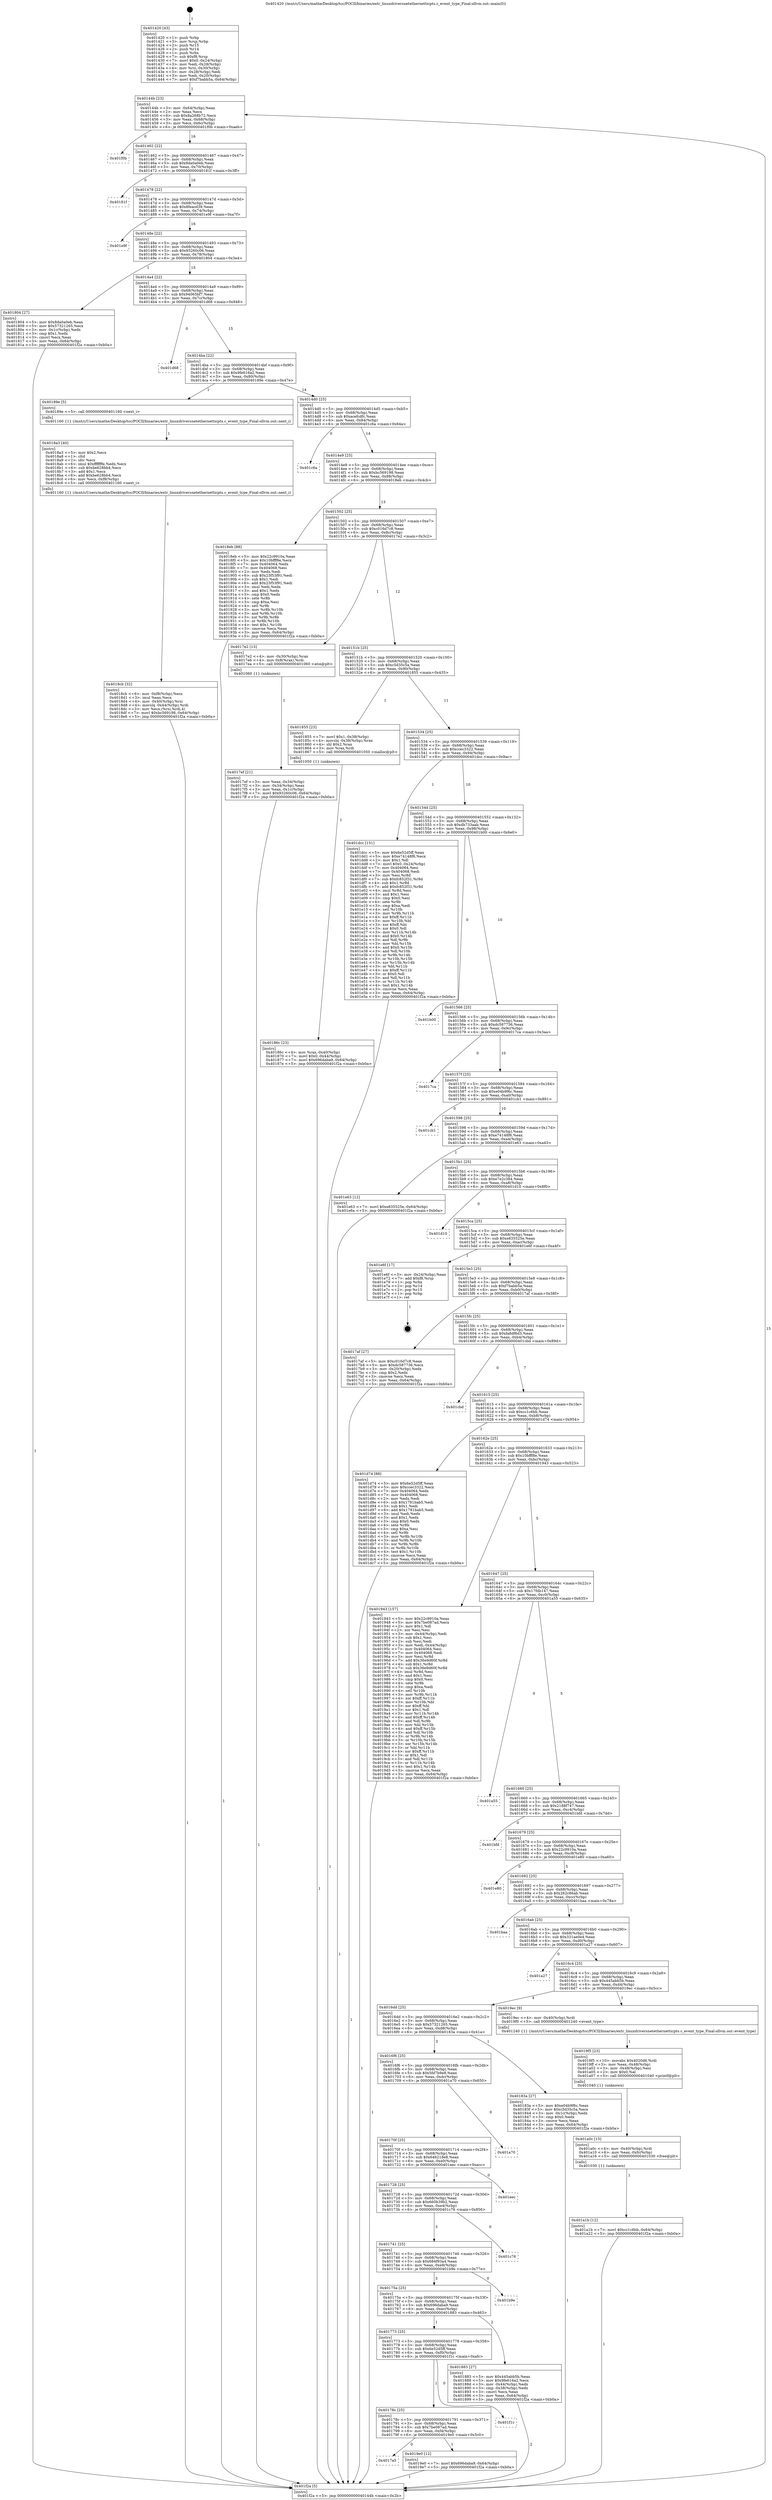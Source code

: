 digraph "0x401420" {
  label = "0x401420 (/mnt/c/Users/mathe/Desktop/tcc/POCII/binaries/extr_linuxdriversnetethernetticpts.c_event_type_Final-ollvm.out::main(0))"
  labelloc = "t"
  node[shape=record]

  Entry [label="",width=0.3,height=0.3,shape=circle,fillcolor=black,style=filled]
  "0x40144b" [label="{
     0x40144b [23]\l
     | [instrs]\l
     &nbsp;&nbsp;0x40144b \<+3\>: mov -0x64(%rbp),%eax\l
     &nbsp;&nbsp;0x40144e \<+2\>: mov %eax,%ecx\l
     &nbsp;&nbsp;0x401450 \<+6\>: sub $0x8a268b72,%ecx\l
     &nbsp;&nbsp;0x401456 \<+3\>: mov %eax,-0x68(%rbp)\l
     &nbsp;&nbsp;0x401459 \<+3\>: mov %ecx,-0x6c(%rbp)\l
     &nbsp;&nbsp;0x40145c \<+6\>: je 0000000000401f0b \<main+0xaeb\>\l
  }"]
  "0x401f0b" [label="{
     0x401f0b\l
  }", style=dashed]
  "0x401462" [label="{
     0x401462 [22]\l
     | [instrs]\l
     &nbsp;&nbsp;0x401462 \<+5\>: jmp 0000000000401467 \<main+0x47\>\l
     &nbsp;&nbsp;0x401467 \<+3\>: mov -0x68(%rbp),%eax\l
     &nbsp;&nbsp;0x40146a \<+5\>: sub $0x8da0a0eb,%eax\l
     &nbsp;&nbsp;0x40146f \<+3\>: mov %eax,-0x70(%rbp)\l
     &nbsp;&nbsp;0x401472 \<+6\>: je 000000000040181f \<main+0x3ff\>\l
  }"]
  Exit [label="",width=0.3,height=0.3,shape=circle,fillcolor=black,style=filled,peripheries=2]
  "0x40181f" [label="{
     0x40181f\l
  }", style=dashed]
  "0x401478" [label="{
     0x401478 [22]\l
     | [instrs]\l
     &nbsp;&nbsp;0x401478 \<+5\>: jmp 000000000040147d \<main+0x5d\>\l
     &nbsp;&nbsp;0x40147d \<+3\>: mov -0x68(%rbp),%eax\l
     &nbsp;&nbsp;0x401480 \<+5\>: sub $0x8feacd39,%eax\l
     &nbsp;&nbsp;0x401485 \<+3\>: mov %eax,-0x74(%rbp)\l
     &nbsp;&nbsp;0x401488 \<+6\>: je 0000000000401e9f \<main+0xa7f\>\l
  }"]
  "0x401a1b" [label="{
     0x401a1b [12]\l
     | [instrs]\l
     &nbsp;&nbsp;0x401a1b \<+7\>: movl $0xcc1c6bb,-0x64(%rbp)\l
     &nbsp;&nbsp;0x401a22 \<+5\>: jmp 0000000000401f2a \<main+0xb0a\>\l
  }"]
  "0x401e9f" [label="{
     0x401e9f\l
  }", style=dashed]
  "0x40148e" [label="{
     0x40148e [22]\l
     | [instrs]\l
     &nbsp;&nbsp;0x40148e \<+5\>: jmp 0000000000401493 \<main+0x73\>\l
     &nbsp;&nbsp;0x401493 \<+3\>: mov -0x68(%rbp),%eax\l
     &nbsp;&nbsp;0x401496 \<+5\>: sub $0x93260c06,%eax\l
     &nbsp;&nbsp;0x40149b \<+3\>: mov %eax,-0x78(%rbp)\l
     &nbsp;&nbsp;0x40149e \<+6\>: je 0000000000401804 \<main+0x3e4\>\l
  }"]
  "0x401a0c" [label="{
     0x401a0c [15]\l
     | [instrs]\l
     &nbsp;&nbsp;0x401a0c \<+4\>: mov -0x40(%rbp),%rdi\l
     &nbsp;&nbsp;0x401a10 \<+6\>: mov %eax,-0xfc(%rbp)\l
     &nbsp;&nbsp;0x401a16 \<+5\>: call 0000000000401030 \<free@plt\>\l
     | [calls]\l
     &nbsp;&nbsp;0x401030 \{1\} (unknown)\l
  }"]
  "0x401804" [label="{
     0x401804 [27]\l
     | [instrs]\l
     &nbsp;&nbsp;0x401804 \<+5\>: mov $0x8da0a0eb,%eax\l
     &nbsp;&nbsp;0x401809 \<+5\>: mov $0x57321265,%ecx\l
     &nbsp;&nbsp;0x40180e \<+3\>: mov -0x1c(%rbp),%edx\l
     &nbsp;&nbsp;0x401811 \<+3\>: cmp $0x1,%edx\l
     &nbsp;&nbsp;0x401814 \<+3\>: cmovl %ecx,%eax\l
     &nbsp;&nbsp;0x401817 \<+3\>: mov %eax,-0x64(%rbp)\l
     &nbsp;&nbsp;0x40181a \<+5\>: jmp 0000000000401f2a \<main+0xb0a\>\l
  }"]
  "0x4014a4" [label="{
     0x4014a4 [22]\l
     | [instrs]\l
     &nbsp;&nbsp;0x4014a4 \<+5\>: jmp 00000000004014a9 \<main+0x89\>\l
     &nbsp;&nbsp;0x4014a9 \<+3\>: mov -0x68(%rbp),%eax\l
     &nbsp;&nbsp;0x4014ac \<+5\>: sub $0x94065bf7,%eax\l
     &nbsp;&nbsp;0x4014b1 \<+3\>: mov %eax,-0x7c(%rbp)\l
     &nbsp;&nbsp;0x4014b4 \<+6\>: je 0000000000401d68 \<main+0x948\>\l
  }"]
  "0x4019f5" [label="{
     0x4019f5 [23]\l
     | [instrs]\l
     &nbsp;&nbsp;0x4019f5 \<+10\>: movabs $0x4020d6,%rdi\l
     &nbsp;&nbsp;0x4019ff \<+3\>: mov %eax,-0x48(%rbp)\l
     &nbsp;&nbsp;0x401a02 \<+3\>: mov -0x48(%rbp),%esi\l
     &nbsp;&nbsp;0x401a05 \<+2\>: mov $0x0,%al\l
     &nbsp;&nbsp;0x401a07 \<+5\>: call 0000000000401040 \<printf@plt\>\l
     | [calls]\l
     &nbsp;&nbsp;0x401040 \{1\} (unknown)\l
  }"]
  "0x401d68" [label="{
     0x401d68\l
  }", style=dashed]
  "0x4014ba" [label="{
     0x4014ba [22]\l
     | [instrs]\l
     &nbsp;&nbsp;0x4014ba \<+5\>: jmp 00000000004014bf \<main+0x9f\>\l
     &nbsp;&nbsp;0x4014bf \<+3\>: mov -0x68(%rbp),%eax\l
     &nbsp;&nbsp;0x4014c2 \<+5\>: sub $0x9fe616a2,%eax\l
     &nbsp;&nbsp;0x4014c7 \<+3\>: mov %eax,-0x80(%rbp)\l
     &nbsp;&nbsp;0x4014ca \<+6\>: je 000000000040189e \<main+0x47e\>\l
  }"]
  "0x4017a5" [label="{
     0x4017a5\l
  }", style=dashed]
  "0x40189e" [label="{
     0x40189e [5]\l
     | [instrs]\l
     &nbsp;&nbsp;0x40189e \<+5\>: call 0000000000401160 \<next_i\>\l
     | [calls]\l
     &nbsp;&nbsp;0x401160 \{1\} (/mnt/c/Users/mathe/Desktop/tcc/POCII/binaries/extr_linuxdriversnetethernetticpts.c_event_type_Final-ollvm.out::next_i)\l
  }"]
  "0x4014d0" [label="{
     0x4014d0 [25]\l
     | [instrs]\l
     &nbsp;&nbsp;0x4014d0 \<+5\>: jmp 00000000004014d5 \<main+0xb5\>\l
     &nbsp;&nbsp;0x4014d5 \<+3\>: mov -0x68(%rbp),%eax\l
     &nbsp;&nbsp;0x4014d8 \<+5\>: sub $0xacefcdfc,%eax\l
     &nbsp;&nbsp;0x4014dd \<+6\>: mov %eax,-0x84(%rbp)\l
     &nbsp;&nbsp;0x4014e3 \<+6\>: je 0000000000401c6a \<main+0x84a\>\l
  }"]
  "0x4019e0" [label="{
     0x4019e0 [12]\l
     | [instrs]\l
     &nbsp;&nbsp;0x4019e0 \<+7\>: movl $0x696daba9,-0x64(%rbp)\l
     &nbsp;&nbsp;0x4019e7 \<+5\>: jmp 0000000000401f2a \<main+0xb0a\>\l
  }"]
  "0x401c6a" [label="{
     0x401c6a\l
  }", style=dashed]
  "0x4014e9" [label="{
     0x4014e9 [25]\l
     | [instrs]\l
     &nbsp;&nbsp;0x4014e9 \<+5\>: jmp 00000000004014ee \<main+0xce\>\l
     &nbsp;&nbsp;0x4014ee \<+3\>: mov -0x68(%rbp),%eax\l
     &nbsp;&nbsp;0x4014f1 \<+5\>: sub $0xbc569198,%eax\l
     &nbsp;&nbsp;0x4014f6 \<+6\>: mov %eax,-0x88(%rbp)\l
     &nbsp;&nbsp;0x4014fc \<+6\>: je 00000000004018eb \<main+0x4cb\>\l
  }"]
  "0x40178c" [label="{
     0x40178c [25]\l
     | [instrs]\l
     &nbsp;&nbsp;0x40178c \<+5\>: jmp 0000000000401791 \<main+0x371\>\l
     &nbsp;&nbsp;0x401791 \<+3\>: mov -0x68(%rbp),%eax\l
     &nbsp;&nbsp;0x401794 \<+5\>: sub $0x7be087ad,%eax\l
     &nbsp;&nbsp;0x401799 \<+6\>: mov %eax,-0xf4(%rbp)\l
     &nbsp;&nbsp;0x40179f \<+6\>: je 00000000004019e0 \<main+0x5c0\>\l
  }"]
  "0x4018eb" [label="{
     0x4018eb [88]\l
     | [instrs]\l
     &nbsp;&nbsp;0x4018eb \<+5\>: mov $0x22c9910a,%eax\l
     &nbsp;&nbsp;0x4018f0 \<+5\>: mov $0x10bfff8e,%ecx\l
     &nbsp;&nbsp;0x4018f5 \<+7\>: mov 0x404064,%edx\l
     &nbsp;&nbsp;0x4018fc \<+7\>: mov 0x404068,%esi\l
     &nbsp;&nbsp;0x401903 \<+2\>: mov %edx,%edi\l
     &nbsp;&nbsp;0x401905 \<+6\>: sub $0x23f53f91,%edi\l
     &nbsp;&nbsp;0x40190b \<+3\>: sub $0x1,%edi\l
     &nbsp;&nbsp;0x40190e \<+6\>: add $0x23f53f91,%edi\l
     &nbsp;&nbsp;0x401914 \<+3\>: imul %edi,%edx\l
     &nbsp;&nbsp;0x401917 \<+3\>: and $0x1,%edx\l
     &nbsp;&nbsp;0x40191a \<+3\>: cmp $0x0,%edx\l
     &nbsp;&nbsp;0x40191d \<+4\>: sete %r8b\l
     &nbsp;&nbsp;0x401921 \<+3\>: cmp $0xa,%esi\l
     &nbsp;&nbsp;0x401924 \<+4\>: setl %r9b\l
     &nbsp;&nbsp;0x401928 \<+3\>: mov %r8b,%r10b\l
     &nbsp;&nbsp;0x40192b \<+3\>: and %r9b,%r10b\l
     &nbsp;&nbsp;0x40192e \<+3\>: xor %r9b,%r8b\l
     &nbsp;&nbsp;0x401931 \<+3\>: or %r8b,%r10b\l
     &nbsp;&nbsp;0x401934 \<+4\>: test $0x1,%r10b\l
     &nbsp;&nbsp;0x401938 \<+3\>: cmovne %ecx,%eax\l
     &nbsp;&nbsp;0x40193b \<+3\>: mov %eax,-0x64(%rbp)\l
     &nbsp;&nbsp;0x40193e \<+5\>: jmp 0000000000401f2a \<main+0xb0a\>\l
  }"]
  "0x401502" [label="{
     0x401502 [25]\l
     | [instrs]\l
     &nbsp;&nbsp;0x401502 \<+5\>: jmp 0000000000401507 \<main+0xe7\>\l
     &nbsp;&nbsp;0x401507 \<+3\>: mov -0x68(%rbp),%eax\l
     &nbsp;&nbsp;0x40150a \<+5\>: sub $0xc016d7c8,%eax\l
     &nbsp;&nbsp;0x40150f \<+6\>: mov %eax,-0x8c(%rbp)\l
     &nbsp;&nbsp;0x401515 \<+6\>: je 00000000004017e2 \<main+0x3c2\>\l
  }"]
  "0x401f1c" [label="{
     0x401f1c\l
  }", style=dashed]
  "0x4017e2" [label="{
     0x4017e2 [13]\l
     | [instrs]\l
     &nbsp;&nbsp;0x4017e2 \<+4\>: mov -0x30(%rbp),%rax\l
     &nbsp;&nbsp;0x4017e6 \<+4\>: mov 0x8(%rax),%rdi\l
     &nbsp;&nbsp;0x4017ea \<+5\>: call 0000000000401060 \<atoi@plt\>\l
     | [calls]\l
     &nbsp;&nbsp;0x401060 \{1\} (unknown)\l
  }"]
  "0x40151b" [label="{
     0x40151b [25]\l
     | [instrs]\l
     &nbsp;&nbsp;0x40151b \<+5\>: jmp 0000000000401520 \<main+0x100\>\l
     &nbsp;&nbsp;0x401520 \<+3\>: mov -0x68(%rbp),%eax\l
     &nbsp;&nbsp;0x401523 \<+5\>: sub $0xc5d35c5a,%eax\l
     &nbsp;&nbsp;0x401528 \<+6\>: mov %eax,-0x90(%rbp)\l
     &nbsp;&nbsp;0x40152e \<+6\>: je 0000000000401855 \<main+0x435\>\l
  }"]
  "0x4018cb" [label="{
     0x4018cb [32]\l
     | [instrs]\l
     &nbsp;&nbsp;0x4018cb \<+6\>: mov -0xf8(%rbp),%ecx\l
     &nbsp;&nbsp;0x4018d1 \<+3\>: imul %eax,%ecx\l
     &nbsp;&nbsp;0x4018d4 \<+4\>: mov -0x40(%rbp),%rsi\l
     &nbsp;&nbsp;0x4018d8 \<+4\>: movslq -0x44(%rbp),%rdi\l
     &nbsp;&nbsp;0x4018dc \<+3\>: mov %ecx,(%rsi,%rdi,4)\l
     &nbsp;&nbsp;0x4018df \<+7\>: movl $0xbc569198,-0x64(%rbp)\l
     &nbsp;&nbsp;0x4018e6 \<+5\>: jmp 0000000000401f2a \<main+0xb0a\>\l
  }"]
  "0x401855" [label="{
     0x401855 [23]\l
     | [instrs]\l
     &nbsp;&nbsp;0x401855 \<+7\>: movl $0x1,-0x38(%rbp)\l
     &nbsp;&nbsp;0x40185c \<+4\>: movslq -0x38(%rbp),%rax\l
     &nbsp;&nbsp;0x401860 \<+4\>: shl $0x2,%rax\l
     &nbsp;&nbsp;0x401864 \<+3\>: mov %rax,%rdi\l
     &nbsp;&nbsp;0x401867 \<+5\>: call 0000000000401050 \<malloc@plt\>\l
     | [calls]\l
     &nbsp;&nbsp;0x401050 \{1\} (unknown)\l
  }"]
  "0x401534" [label="{
     0x401534 [25]\l
     | [instrs]\l
     &nbsp;&nbsp;0x401534 \<+5\>: jmp 0000000000401539 \<main+0x119\>\l
     &nbsp;&nbsp;0x401539 \<+3\>: mov -0x68(%rbp),%eax\l
     &nbsp;&nbsp;0x40153c \<+5\>: sub $0xccec3322,%eax\l
     &nbsp;&nbsp;0x401541 \<+6\>: mov %eax,-0x94(%rbp)\l
     &nbsp;&nbsp;0x401547 \<+6\>: je 0000000000401dcc \<main+0x9ac\>\l
  }"]
  "0x4018a3" [label="{
     0x4018a3 [40]\l
     | [instrs]\l
     &nbsp;&nbsp;0x4018a3 \<+5\>: mov $0x2,%ecx\l
     &nbsp;&nbsp;0x4018a8 \<+1\>: cltd\l
     &nbsp;&nbsp;0x4018a9 \<+2\>: idiv %ecx\l
     &nbsp;&nbsp;0x4018ab \<+6\>: imul $0xfffffffe,%edx,%ecx\l
     &nbsp;&nbsp;0x4018b1 \<+6\>: sub $0xbe628bb4,%ecx\l
     &nbsp;&nbsp;0x4018b7 \<+3\>: add $0x1,%ecx\l
     &nbsp;&nbsp;0x4018ba \<+6\>: add $0xbe628bb4,%ecx\l
     &nbsp;&nbsp;0x4018c0 \<+6\>: mov %ecx,-0xf8(%rbp)\l
     &nbsp;&nbsp;0x4018c6 \<+5\>: call 0000000000401160 \<next_i\>\l
     | [calls]\l
     &nbsp;&nbsp;0x401160 \{1\} (/mnt/c/Users/mathe/Desktop/tcc/POCII/binaries/extr_linuxdriversnetethernetticpts.c_event_type_Final-ollvm.out::next_i)\l
  }"]
  "0x401dcc" [label="{
     0x401dcc [151]\l
     | [instrs]\l
     &nbsp;&nbsp;0x401dcc \<+5\>: mov $0x6e52d5ff,%eax\l
     &nbsp;&nbsp;0x401dd1 \<+5\>: mov $0xe74148f6,%ecx\l
     &nbsp;&nbsp;0x401dd6 \<+2\>: mov $0x1,%dl\l
     &nbsp;&nbsp;0x401dd8 \<+7\>: movl $0x0,-0x24(%rbp)\l
     &nbsp;&nbsp;0x401ddf \<+7\>: mov 0x404064,%esi\l
     &nbsp;&nbsp;0x401de6 \<+7\>: mov 0x404068,%edi\l
     &nbsp;&nbsp;0x401ded \<+3\>: mov %esi,%r8d\l
     &nbsp;&nbsp;0x401df0 \<+7\>: sub $0xfc852f31,%r8d\l
     &nbsp;&nbsp;0x401df7 \<+4\>: sub $0x1,%r8d\l
     &nbsp;&nbsp;0x401dfb \<+7\>: add $0xfc852f31,%r8d\l
     &nbsp;&nbsp;0x401e02 \<+4\>: imul %r8d,%esi\l
     &nbsp;&nbsp;0x401e06 \<+3\>: and $0x1,%esi\l
     &nbsp;&nbsp;0x401e09 \<+3\>: cmp $0x0,%esi\l
     &nbsp;&nbsp;0x401e0c \<+4\>: sete %r9b\l
     &nbsp;&nbsp;0x401e10 \<+3\>: cmp $0xa,%edi\l
     &nbsp;&nbsp;0x401e13 \<+4\>: setl %r10b\l
     &nbsp;&nbsp;0x401e17 \<+3\>: mov %r9b,%r11b\l
     &nbsp;&nbsp;0x401e1a \<+4\>: xor $0xff,%r11b\l
     &nbsp;&nbsp;0x401e1e \<+3\>: mov %r10b,%bl\l
     &nbsp;&nbsp;0x401e21 \<+3\>: xor $0xff,%bl\l
     &nbsp;&nbsp;0x401e24 \<+3\>: xor $0x0,%dl\l
     &nbsp;&nbsp;0x401e27 \<+3\>: mov %r11b,%r14b\l
     &nbsp;&nbsp;0x401e2a \<+4\>: and $0x0,%r14b\l
     &nbsp;&nbsp;0x401e2e \<+3\>: and %dl,%r9b\l
     &nbsp;&nbsp;0x401e31 \<+3\>: mov %bl,%r15b\l
     &nbsp;&nbsp;0x401e34 \<+4\>: and $0x0,%r15b\l
     &nbsp;&nbsp;0x401e38 \<+3\>: and %dl,%r10b\l
     &nbsp;&nbsp;0x401e3b \<+3\>: or %r9b,%r14b\l
     &nbsp;&nbsp;0x401e3e \<+3\>: or %r10b,%r15b\l
     &nbsp;&nbsp;0x401e41 \<+3\>: xor %r15b,%r14b\l
     &nbsp;&nbsp;0x401e44 \<+3\>: or %bl,%r11b\l
     &nbsp;&nbsp;0x401e47 \<+4\>: xor $0xff,%r11b\l
     &nbsp;&nbsp;0x401e4b \<+3\>: or $0x0,%dl\l
     &nbsp;&nbsp;0x401e4e \<+3\>: and %dl,%r11b\l
     &nbsp;&nbsp;0x401e51 \<+3\>: or %r11b,%r14b\l
     &nbsp;&nbsp;0x401e54 \<+4\>: test $0x1,%r14b\l
     &nbsp;&nbsp;0x401e58 \<+3\>: cmovne %ecx,%eax\l
     &nbsp;&nbsp;0x401e5b \<+3\>: mov %eax,-0x64(%rbp)\l
     &nbsp;&nbsp;0x401e5e \<+5\>: jmp 0000000000401f2a \<main+0xb0a\>\l
  }"]
  "0x40154d" [label="{
     0x40154d [25]\l
     | [instrs]\l
     &nbsp;&nbsp;0x40154d \<+5\>: jmp 0000000000401552 \<main+0x132\>\l
     &nbsp;&nbsp;0x401552 \<+3\>: mov -0x68(%rbp),%eax\l
     &nbsp;&nbsp;0x401555 \<+5\>: sub $0xdb733aab,%eax\l
     &nbsp;&nbsp;0x40155a \<+6\>: mov %eax,-0x98(%rbp)\l
     &nbsp;&nbsp;0x401560 \<+6\>: je 0000000000401b00 \<main+0x6e0\>\l
  }"]
  "0x401773" [label="{
     0x401773 [25]\l
     | [instrs]\l
     &nbsp;&nbsp;0x401773 \<+5\>: jmp 0000000000401778 \<main+0x358\>\l
     &nbsp;&nbsp;0x401778 \<+3\>: mov -0x68(%rbp),%eax\l
     &nbsp;&nbsp;0x40177b \<+5\>: sub $0x6e52d5ff,%eax\l
     &nbsp;&nbsp;0x401780 \<+6\>: mov %eax,-0xf0(%rbp)\l
     &nbsp;&nbsp;0x401786 \<+6\>: je 0000000000401f1c \<main+0xafc\>\l
  }"]
  "0x401b00" [label="{
     0x401b00\l
  }", style=dashed]
  "0x401566" [label="{
     0x401566 [25]\l
     | [instrs]\l
     &nbsp;&nbsp;0x401566 \<+5\>: jmp 000000000040156b \<main+0x14b\>\l
     &nbsp;&nbsp;0x40156b \<+3\>: mov -0x68(%rbp),%eax\l
     &nbsp;&nbsp;0x40156e \<+5\>: sub $0xdc587736,%eax\l
     &nbsp;&nbsp;0x401573 \<+6\>: mov %eax,-0x9c(%rbp)\l
     &nbsp;&nbsp;0x401579 \<+6\>: je 00000000004017ca \<main+0x3aa\>\l
  }"]
  "0x401883" [label="{
     0x401883 [27]\l
     | [instrs]\l
     &nbsp;&nbsp;0x401883 \<+5\>: mov $0x445abb5b,%eax\l
     &nbsp;&nbsp;0x401888 \<+5\>: mov $0x9fe616a2,%ecx\l
     &nbsp;&nbsp;0x40188d \<+3\>: mov -0x44(%rbp),%edx\l
     &nbsp;&nbsp;0x401890 \<+3\>: cmp -0x38(%rbp),%edx\l
     &nbsp;&nbsp;0x401893 \<+3\>: cmovl %ecx,%eax\l
     &nbsp;&nbsp;0x401896 \<+3\>: mov %eax,-0x64(%rbp)\l
     &nbsp;&nbsp;0x401899 \<+5\>: jmp 0000000000401f2a \<main+0xb0a\>\l
  }"]
  "0x4017ca" [label="{
     0x4017ca\l
  }", style=dashed]
  "0x40157f" [label="{
     0x40157f [25]\l
     | [instrs]\l
     &nbsp;&nbsp;0x40157f \<+5\>: jmp 0000000000401584 \<main+0x164\>\l
     &nbsp;&nbsp;0x401584 \<+3\>: mov -0x68(%rbp),%eax\l
     &nbsp;&nbsp;0x401587 \<+5\>: sub $0xe04b9f6c,%eax\l
     &nbsp;&nbsp;0x40158c \<+6\>: mov %eax,-0xa0(%rbp)\l
     &nbsp;&nbsp;0x401592 \<+6\>: je 0000000000401cb1 \<main+0x891\>\l
  }"]
  "0x40175a" [label="{
     0x40175a [25]\l
     | [instrs]\l
     &nbsp;&nbsp;0x40175a \<+5\>: jmp 000000000040175f \<main+0x33f\>\l
     &nbsp;&nbsp;0x40175f \<+3\>: mov -0x68(%rbp),%eax\l
     &nbsp;&nbsp;0x401762 \<+5\>: sub $0x696daba9,%eax\l
     &nbsp;&nbsp;0x401767 \<+6\>: mov %eax,-0xec(%rbp)\l
     &nbsp;&nbsp;0x40176d \<+6\>: je 0000000000401883 \<main+0x463\>\l
  }"]
  "0x401cb1" [label="{
     0x401cb1\l
  }", style=dashed]
  "0x401598" [label="{
     0x401598 [25]\l
     | [instrs]\l
     &nbsp;&nbsp;0x401598 \<+5\>: jmp 000000000040159d \<main+0x17d\>\l
     &nbsp;&nbsp;0x40159d \<+3\>: mov -0x68(%rbp),%eax\l
     &nbsp;&nbsp;0x4015a0 \<+5\>: sub $0xe74148f6,%eax\l
     &nbsp;&nbsp;0x4015a5 \<+6\>: mov %eax,-0xa4(%rbp)\l
     &nbsp;&nbsp;0x4015ab \<+6\>: je 0000000000401e63 \<main+0xa43\>\l
  }"]
  "0x401b9e" [label="{
     0x401b9e\l
  }", style=dashed]
  "0x401e63" [label="{
     0x401e63 [12]\l
     | [instrs]\l
     &nbsp;&nbsp;0x401e63 \<+7\>: movl $0xe835525e,-0x64(%rbp)\l
     &nbsp;&nbsp;0x401e6a \<+5\>: jmp 0000000000401f2a \<main+0xb0a\>\l
  }"]
  "0x4015b1" [label="{
     0x4015b1 [25]\l
     | [instrs]\l
     &nbsp;&nbsp;0x4015b1 \<+5\>: jmp 00000000004015b6 \<main+0x196\>\l
     &nbsp;&nbsp;0x4015b6 \<+3\>: mov -0x68(%rbp),%eax\l
     &nbsp;&nbsp;0x4015b9 \<+5\>: sub $0xe7e2c384,%eax\l
     &nbsp;&nbsp;0x4015be \<+6\>: mov %eax,-0xa8(%rbp)\l
     &nbsp;&nbsp;0x4015c4 \<+6\>: je 0000000000401d10 \<main+0x8f0\>\l
  }"]
  "0x401741" [label="{
     0x401741 [25]\l
     | [instrs]\l
     &nbsp;&nbsp;0x401741 \<+5\>: jmp 0000000000401746 \<main+0x326\>\l
     &nbsp;&nbsp;0x401746 \<+3\>: mov -0x68(%rbp),%eax\l
     &nbsp;&nbsp;0x401749 \<+5\>: sub $0x684f93a4,%eax\l
     &nbsp;&nbsp;0x40174e \<+6\>: mov %eax,-0xe8(%rbp)\l
     &nbsp;&nbsp;0x401754 \<+6\>: je 0000000000401b9e \<main+0x77e\>\l
  }"]
  "0x401d10" [label="{
     0x401d10\l
  }", style=dashed]
  "0x4015ca" [label="{
     0x4015ca [25]\l
     | [instrs]\l
     &nbsp;&nbsp;0x4015ca \<+5\>: jmp 00000000004015cf \<main+0x1af\>\l
     &nbsp;&nbsp;0x4015cf \<+3\>: mov -0x68(%rbp),%eax\l
     &nbsp;&nbsp;0x4015d2 \<+5\>: sub $0xe835525e,%eax\l
     &nbsp;&nbsp;0x4015d7 \<+6\>: mov %eax,-0xac(%rbp)\l
     &nbsp;&nbsp;0x4015dd \<+6\>: je 0000000000401e6f \<main+0xa4f\>\l
  }"]
  "0x401c76" [label="{
     0x401c76\l
  }", style=dashed]
  "0x401e6f" [label="{
     0x401e6f [17]\l
     | [instrs]\l
     &nbsp;&nbsp;0x401e6f \<+3\>: mov -0x24(%rbp),%eax\l
     &nbsp;&nbsp;0x401e72 \<+7\>: add $0xf8,%rsp\l
     &nbsp;&nbsp;0x401e79 \<+1\>: pop %rbx\l
     &nbsp;&nbsp;0x401e7a \<+2\>: pop %r14\l
     &nbsp;&nbsp;0x401e7c \<+2\>: pop %r15\l
     &nbsp;&nbsp;0x401e7e \<+1\>: pop %rbp\l
     &nbsp;&nbsp;0x401e7f \<+1\>: ret\l
  }"]
  "0x4015e3" [label="{
     0x4015e3 [25]\l
     | [instrs]\l
     &nbsp;&nbsp;0x4015e3 \<+5\>: jmp 00000000004015e8 \<main+0x1c8\>\l
     &nbsp;&nbsp;0x4015e8 \<+3\>: mov -0x68(%rbp),%eax\l
     &nbsp;&nbsp;0x4015eb \<+5\>: sub $0xf7babb5a,%eax\l
     &nbsp;&nbsp;0x4015f0 \<+6\>: mov %eax,-0xb0(%rbp)\l
     &nbsp;&nbsp;0x4015f6 \<+6\>: je 00000000004017af \<main+0x38f\>\l
  }"]
  "0x401728" [label="{
     0x401728 [25]\l
     | [instrs]\l
     &nbsp;&nbsp;0x401728 \<+5\>: jmp 000000000040172d \<main+0x30d\>\l
     &nbsp;&nbsp;0x40172d \<+3\>: mov -0x68(%rbp),%eax\l
     &nbsp;&nbsp;0x401730 \<+5\>: sub $0x660b39b2,%eax\l
     &nbsp;&nbsp;0x401735 \<+6\>: mov %eax,-0xe4(%rbp)\l
     &nbsp;&nbsp;0x40173b \<+6\>: je 0000000000401c76 \<main+0x856\>\l
  }"]
  "0x4017af" [label="{
     0x4017af [27]\l
     | [instrs]\l
     &nbsp;&nbsp;0x4017af \<+5\>: mov $0xc016d7c8,%eax\l
     &nbsp;&nbsp;0x4017b4 \<+5\>: mov $0xdc587736,%ecx\l
     &nbsp;&nbsp;0x4017b9 \<+3\>: mov -0x20(%rbp),%edx\l
     &nbsp;&nbsp;0x4017bc \<+3\>: cmp $0x2,%edx\l
     &nbsp;&nbsp;0x4017bf \<+3\>: cmovne %ecx,%eax\l
     &nbsp;&nbsp;0x4017c2 \<+3\>: mov %eax,-0x64(%rbp)\l
     &nbsp;&nbsp;0x4017c5 \<+5\>: jmp 0000000000401f2a \<main+0xb0a\>\l
  }"]
  "0x4015fc" [label="{
     0x4015fc [25]\l
     | [instrs]\l
     &nbsp;&nbsp;0x4015fc \<+5\>: jmp 0000000000401601 \<main+0x1e1\>\l
     &nbsp;&nbsp;0x401601 \<+3\>: mov -0x68(%rbp),%eax\l
     &nbsp;&nbsp;0x401604 \<+5\>: sub $0xfa8df6d3,%eax\l
     &nbsp;&nbsp;0x401609 \<+6\>: mov %eax,-0xb4(%rbp)\l
     &nbsp;&nbsp;0x40160f \<+6\>: je 0000000000401cbd \<main+0x89d\>\l
  }"]
  "0x401f2a" [label="{
     0x401f2a [5]\l
     | [instrs]\l
     &nbsp;&nbsp;0x401f2a \<+5\>: jmp 000000000040144b \<main+0x2b\>\l
  }"]
  "0x401420" [label="{
     0x401420 [43]\l
     | [instrs]\l
     &nbsp;&nbsp;0x401420 \<+1\>: push %rbp\l
     &nbsp;&nbsp;0x401421 \<+3\>: mov %rsp,%rbp\l
     &nbsp;&nbsp;0x401424 \<+2\>: push %r15\l
     &nbsp;&nbsp;0x401426 \<+2\>: push %r14\l
     &nbsp;&nbsp;0x401428 \<+1\>: push %rbx\l
     &nbsp;&nbsp;0x401429 \<+7\>: sub $0xf8,%rsp\l
     &nbsp;&nbsp;0x401430 \<+7\>: movl $0x0,-0x24(%rbp)\l
     &nbsp;&nbsp;0x401437 \<+3\>: mov %edi,-0x28(%rbp)\l
     &nbsp;&nbsp;0x40143a \<+4\>: mov %rsi,-0x30(%rbp)\l
     &nbsp;&nbsp;0x40143e \<+3\>: mov -0x28(%rbp),%edi\l
     &nbsp;&nbsp;0x401441 \<+3\>: mov %edi,-0x20(%rbp)\l
     &nbsp;&nbsp;0x401444 \<+7\>: movl $0xf7babb5a,-0x64(%rbp)\l
  }"]
  "0x4017ef" [label="{
     0x4017ef [21]\l
     | [instrs]\l
     &nbsp;&nbsp;0x4017ef \<+3\>: mov %eax,-0x34(%rbp)\l
     &nbsp;&nbsp;0x4017f2 \<+3\>: mov -0x34(%rbp),%eax\l
     &nbsp;&nbsp;0x4017f5 \<+3\>: mov %eax,-0x1c(%rbp)\l
     &nbsp;&nbsp;0x4017f8 \<+7\>: movl $0x93260c06,-0x64(%rbp)\l
     &nbsp;&nbsp;0x4017ff \<+5\>: jmp 0000000000401f2a \<main+0xb0a\>\l
  }"]
  "0x401eec" [label="{
     0x401eec\l
  }", style=dashed]
  "0x401cbd" [label="{
     0x401cbd\l
  }", style=dashed]
  "0x401615" [label="{
     0x401615 [25]\l
     | [instrs]\l
     &nbsp;&nbsp;0x401615 \<+5\>: jmp 000000000040161a \<main+0x1fa\>\l
     &nbsp;&nbsp;0x40161a \<+3\>: mov -0x68(%rbp),%eax\l
     &nbsp;&nbsp;0x40161d \<+5\>: sub $0xcc1c6bb,%eax\l
     &nbsp;&nbsp;0x401622 \<+6\>: mov %eax,-0xb8(%rbp)\l
     &nbsp;&nbsp;0x401628 \<+6\>: je 0000000000401d74 \<main+0x954\>\l
  }"]
  "0x40170f" [label="{
     0x40170f [25]\l
     | [instrs]\l
     &nbsp;&nbsp;0x40170f \<+5\>: jmp 0000000000401714 \<main+0x2f4\>\l
     &nbsp;&nbsp;0x401714 \<+3\>: mov -0x68(%rbp),%eax\l
     &nbsp;&nbsp;0x401717 \<+5\>: sub $0x646218e8,%eax\l
     &nbsp;&nbsp;0x40171c \<+6\>: mov %eax,-0xe0(%rbp)\l
     &nbsp;&nbsp;0x401722 \<+6\>: je 0000000000401eec \<main+0xacc\>\l
  }"]
  "0x401d74" [label="{
     0x401d74 [88]\l
     | [instrs]\l
     &nbsp;&nbsp;0x401d74 \<+5\>: mov $0x6e52d5ff,%eax\l
     &nbsp;&nbsp;0x401d79 \<+5\>: mov $0xccec3322,%ecx\l
     &nbsp;&nbsp;0x401d7e \<+7\>: mov 0x404064,%edx\l
     &nbsp;&nbsp;0x401d85 \<+7\>: mov 0x404068,%esi\l
     &nbsp;&nbsp;0x401d8c \<+2\>: mov %edx,%edi\l
     &nbsp;&nbsp;0x401d8e \<+6\>: sub $0x1781bab5,%edi\l
     &nbsp;&nbsp;0x401d94 \<+3\>: sub $0x1,%edi\l
     &nbsp;&nbsp;0x401d97 \<+6\>: add $0x1781bab5,%edi\l
     &nbsp;&nbsp;0x401d9d \<+3\>: imul %edi,%edx\l
     &nbsp;&nbsp;0x401da0 \<+3\>: and $0x1,%edx\l
     &nbsp;&nbsp;0x401da3 \<+3\>: cmp $0x0,%edx\l
     &nbsp;&nbsp;0x401da6 \<+4\>: sete %r8b\l
     &nbsp;&nbsp;0x401daa \<+3\>: cmp $0xa,%esi\l
     &nbsp;&nbsp;0x401dad \<+4\>: setl %r9b\l
     &nbsp;&nbsp;0x401db1 \<+3\>: mov %r8b,%r10b\l
     &nbsp;&nbsp;0x401db4 \<+3\>: and %r9b,%r10b\l
     &nbsp;&nbsp;0x401db7 \<+3\>: xor %r9b,%r8b\l
     &nbsp;&nbsp;0x401dba \<+3\>: or %r8b,%r10b\l
     &nbsp;&nbsp;0x401dbd \<+4\>: test $0x1,%r10b\l
     &nbsp;&nbsp;0x401dc1 \<+3\>: cmovne %ecx,%eax\l
     &nbsp;&nbsp;0x401dc4 \<+3\>: mov %eax,-0x64(%rbp)\l
     &nbsp;&nbsp;0x401dc7 \<+5\>: jmp 0000000000401f2a \<main+0xb0a\>\l
  }"]
  "0x40162e" [label="{
     0x40162e [25]\l
     | [instrs]\l
     &nbsp;&nbsp;0x40162e \<+5\>: jmp 0000000000401633 \<main+0x213\>\l
     &nbsp;&nbsp;0x401633 \<+3\>: mov -0x68(%rbp),%eax\l
     &nbsp;&nbsp;0x401636 \<+5\>: sub $0x10bfff8e,%eax\l
     &nbsp;&nbsp;0x40163b \<+6\>: mov %eax,-0xbc(%rbp)\l
     &nbsp;&nbsp;0x401641 \<+6\>: je 0000000000401943 \<main+0x523\>\l
  }"]
  "0x401a70" [label="{
     0x401a70\l
  }", style=dashed]
  "0x401943" [label="{
     0x401943 [157]\l
     | [instrs]\l
     &nbsp;&nbsp;0x401943 \<+5\>: mov $0x22c9910a,%eax\l
     &nbsp;&nbsp;0x401948 \<+5\>: mov $0x7be087ad,%ecx\l
     &nbsp;&nbsp;0x40194d \<+2\>: mov $0x1,%dl\l
     &nbsp;&nbsp;0x40194f \<+2\>: xor %esi,%esi\l
     &nbsp;&nbsp;0x401951 \<+3\>: mov -0x44(%rbp),%edi\l
     &nbsp;&nbsp;0x401954 \<+3\>: sub $0x1,%esi\l
     &nbsp;&nbsp;0x401957 \<+2\>: sub %esi,%edi\l
     &nbsp;&nbsp;0x401959 \<+3\>: mov %edi,-0x44(%rbp)\l
     &nbsp;&nbsp;0x40195c \<+7\>: mov 0x404064,%esi\l
     &nbsp;&nbsp;0x401963 \<+7\>: mov 0x404068,%edi\l
     &nbsp;&nbsp;0x40196a \<+3\>: mov %esi,%r8d\l
     &nbsp;&nbsp;0x40196d \<+7\>: add $0x36e9d60f,%r8d\l
     &nbsp;&nbsp;0x401974 \<+4\>: sub $0x1,%r8d\l
     &nbsp;&nbsp;0x401978 \<+7\>: sub $0x36e9d60f,%r8d\l
     &nbsp;&nbsp;0x40197f \<+4\>: imul %r8d,%esi\l
     &nbsp;&nbsp;0x401983 \<+3\>: and $0x1,%esi\l
     &nbsp;&nbsp;0x401986 \<+3\>: cmp $0x0,%esi\l
     &nbsp;&nbsp;0x401989 \<+4\>: sete %r9b\l
     &nbsp;&nbsp;0x40198d \<+3\>: cmp $0xa,%edi\l
     &nbsp;&nbsp;0x401990 \<+4\>: setl %r10b\l
     &nbsp;&nbsp;0x401994 \<+3\>: mov %r9b,%r11b\l
     &nbsp;&nbsp;0x401997 \<+4\>: xor $0xff,%r11b\l
     &nbsp;&nbsp;0x40199b \<+3\>: mov %r10b,%bl\l
     &nbsp;&nbsp;0x40199e \<+3\>: xor $0xff,%bl\l
     &nbsp;&nbsp;0x4019a1 \<+3\>: xor $0x1,%dl\l
     &nbsp;&nbsp;0x4019a4 \<+3\>: mov %r11b,%r14b\l
     &nbsp;&nbsp;0x4019a7 \<+4\>: and $0xff,%r14b\l
     &nbsp;&nbsp;0x4019ab \<+3\>: and %dl,%r9b\l
     &nbsp;&nbsp;0x4019ae \<+3\>: mov %bl,%r15b\l
     &nbsp;&nbsp;0x4019b1 \<+4\>: and $0xff,%r15b\l
     &nbsp;&nbsp;0x4019b5 \<+3\>: and %dl,%r10b\l
     &nbsp;&nbsp;0x4019b8 \<+3\>: or %r9b,%r14b\l
     &nbsp;&nbsp;0x4019bb \<+3\>: or %r10b,%r15b\l
     &nbsp;&nbsp;0x4019be \<+3\>: xor %r15b,%r14b\l
     &nbsp;&nbsp;0x4019c1 \<+3\>: or %bl,%r11b\l
     &nbsp;&nbsp;0x4019c4 \<+4\>: xor $0xff,%r11b\l
     &nbsp;&nbsp;0x4019c8 \<+3\>: or $0x1,%dl\l
     &nbsp;&nbsp;0x4019cb \<+3\>: and %dl,%r11b\l
     &nbsp;&nbsp;0x4019ce \<+3\>: or %r11b,%r14b\l
     &nbsp;&nbsp;0x4019d1 \<+4\>: test $0x1,%r14b\l
     &nbsp;&nbsp;0x4019d5 \<+3\>: cmovne %ecx,%eax\l
     &nbsp;&nbsp;0x4019d8 \<+3\>: mov %eax,-0x64(%rbp)\l
     &nbsp;&nbsp;0x4019db \<+5\>: jmp 0000000000401f2a \<main+0xb0a\>\l
  }"]
  "0x401647" [label="{
     0x401647 [25]\l
     | [instrs]\l
     &nbsp;&nbsp;0x401647 \<+5\>: jmp 000000000040164c \<main+0x22c\>\l
     &nbsp;&nbsp;0x40164c \<+3\>: mov -0x68(%rbp),%eax\l
     &nbsp;&nbsp;0x40164f \<+5\>: sub $0x17fdb147,%eax\l
     &nbsp;&nbsp;0x401654 \<+6\>: mov %eax,-0xc0(%rbp)\l
     &nbsp;&nbsp;0x40165a \<+6\>: je 0000000000401a55 \<main+0x635\>\l
  }"]
  "0x40186c" [label="{
     0x40186c [23]\l
     | [instrs]\l
     &nbsp;&nbsp;0x40186c \<+4\>: mov %rax,-0x40(%rbp)\l
     &nbsp;&nbsp;0x401870 \<+7\>: movl $0x0,-0x44(%rbp)\l
     &nbsp;&nbsp;0x401877 \<+7\>: movl $0x696daba9,-0x64(%rbp)\l
     &nbsp;&nbsp;0x40187e \<+5\>: jmp 0000000000401f2a \<main+0xb0a\>\l
  }"]
  "0x401a55" [label="{
     0x401a55\l
  }", style=dashed]
  "0x401660" [label="{
     0x401660 [25]\l
     | [instrs]\l
     &nbsp;&nbsp;0x401660 \<+5\>: jmp 0000000000401665 \<main+0x245\>\l
     &nbsp;&nbsp;0x401665 \<+3\>: mov -0x68(%rbp),%eax\l
     &nbsp;&nbsp;0x401668 \<+5\>: sub $0x2188f747,%eax\l
     &nbsp;&nbsp;0x40166d \<+6\>: mov %eax,-0xc4(%rbp)\l
     &nbsp;&nbsp;0x401673 \<+6\>: je 0000000000401bfd \<main+0x7dd\>\l
  }"]
  "0x4016f6" [label="{
     0x4016f6 [25]\l
     | [instrs]\l
     &nbsp;&nbsp;0x4016f6 \<+5\>: jmp 00000000004016fb \<main+0x2db\>\l
     &nbsp;&nbsp;0x4016fb \<+3\>: mov -0x68(%rbp),%eax\l
     &nbsp;&nbsp;0x4016fe \<+5\>: sub $0x5fd7b9e8,%eax\l
     &nbsp;&nbsp;0x401703 \<+6\>: mov %eax,-0xdc(%rbp)\l
     &nbsp;&nbsp;0x401709 \<+6\>: je 0000000000401a70 \<main+0x650\>\l
  }"]
  "0x401bfd" [label="{
     0x401bfd\l
  }", style=dashed]
  "0x401679" [label="{
     0x401679 [25]\l
     | [instrs]\l
     &nbsp;&nbsp;0x401679 \<+5\>: jmp 000000000040167e \<main+0x25e\>\l
     &nbsp;&nbsp;0x40167e \<+3\>: mov -0x68(%rbp),%eax\l
     &nbsp;&nbsp;0x401681 \<+5\>: sub $0x22c9910a,%eax\l
     &nbsp;&nbsp;0x401686 \<+6\>: mov %eax,-0xc8(%rbp)\l
     &nbsp;&nbsp;0x40168c \<+6\>: je 0000000000401e80 \<main+0xa60\>\l
  }"]
  "0x40183a" [label="{
     0x40183a [27]\l
     | [instrs]\l
     &nbsp;&nbsp;0x40183a \<+5\>: mov $0xe04b9f6c,%eax\l
     &nbsp;&nbsp;0x40183f \<+5\>: mov $0xc5d35c5a,%ecx\l
     &nbsp;&nbsp;0x401844 \<+3\>: mov -0x1c(%rbp),%edx\l
     &nbsp;&nbsp;0x401847 \<+3\>: cmp $0x0,%edx\l
     &nbsp;&nbsp;0x40184a \<+3\>: cmove %ecx,%eax\l
     &nbsp;&nbsp;0x40184d \<+3\>: mov %eax,-0x64(%rbp)\l
     &nbsp;&nbsp;0x401850 \<+5\>: jmp 0000000000401f2a \<main+0xb0a\>\l
  }"]
  "0x401e80" [label="{
     0x401e80\l
  }", style=dashed]
  "0x401692" [label="{
     0x401692 [25]\l
     | [instrs]\l
     &nbsp;&nbsp;0x401692 \<+5\>: jmp 0000000000401697 \<main+0x277\>\l
     &nbsp;&nbsp;0x401697 \<+3\>: mov -0x68(%rbp),%eax\l
     &nbsp;&nbsp;0x40169a \<+5\>: sub $0x262c86ab,%eax\l
     &nbsp;&nbsp;0x40169f \<+6\>: mov %eax,-0xcc(%rbp)\l
     &nbsp;&nbsp;0x4016a5 \<+6\>: je 0000000000401baa \<main+0x78a\>\l
  }"]
  "0x4016dd" [label="{
     0x4016dd [25]\l
     | [instrs]\l
     &nbsp;&nbsp;0x4016dd \<+5\>: jmp 00000000004016e2 \<main+0x2c2\>\l
     &nbsp;&nbsp;0x4016e2 \<+3\>: mov -0x68(%rbp),%eax\l
     &nbsp;&nbsp;0x4016e5 \<+5\>: sub $0x57321265,%eax\l
     &nbsp;&nbsp;0x4016ea \<+6\>: mov %eax,-0xd8(%rbp)\l
     &nbsp;&nbsp;0x4016f0 \<+6\>: je 000000000040183a \<main+0x41a\>\l
  }"]
  "0x401baa" [label="{
     0x401baa\l
  }", style=dashed]
  "0x4016ab" [label="{
     0x4016ab [25]\l
     | [instrs]\l
     &nbsp;&nbsp;0x4016ab \<+5\>: jmp 00000000004016b0 \<main+0x290\>\l
     &nbsp;&nbsp;0x4016b0 \<+3\>: mov -0x68(%rbp),%eax\l
     &nbsp;&nbsp;0x4016b3 \<+5\>: sub $0x331ae0e4,%eax\l
     &nbsp;&nbsp;0x4016b8 \<+6\>: mov %eax,-0xd0(%rbp)\l
     &nbsp;&nbsp;0x4016be \<+6\>: je 0000000000401a27 \<main+0x607\>\l
  }"]
  "0x4019ec" [label="{
     0x4019ec [9]\l
     | [instrs]\l
     &nbsp;&nbsp;0x4019ec \<+4\>: mov -0x40(%rbp),%rdi\l
     &nbsp;&nbsp;0x4019f0 \<+5\>: call 0000000000401240 \<event_type\>\l
     | [calls]\l
     &nbsp;&nbsp;0x401240 \{1\} (/mnt/c/Users/mathe/Desktop/tcc/POCII/binaries/extr_linuxdriversnetethernetticpts.c_event_type_Final-ollvm.out::event_type)\l
  }"]
  "0x401a27" [label="{
     0x401a27\l
  }", style=dashed]
  "0x4016c4" [label="{
     0x4016c4 [25]\l
     | [instrs]\l
     &nbsp;&nbsp;0x4016c4 \<+5\>: jmp 00000000004016c9 \<main+0x2a9\>\l
     &nbsp;&nbsp;0x4016c9 \<+3\>: mov -0x68(%rbp),%eax\l
     &nbsp;&nbsp;0x4016cc \<+5\>: sub $0x445abb5b,%eax\l
     &nbsp;&nbsp;0x4016d1 \<+6\>: mov %eax,-0xd4(%rbp)\l
     &nbsp;&nbsp;0x4016d7 \<+6\>: je 00000000004019ec \<main+0x5cc\>\l
  }"]
  Entry -> "0x401420" [label=" 1"]
  "0x40144b" -> "0x401f0b" [label=" 0"]
  "0x40144b" -> "0x401462" [label=" 16"]
  "0x401e6f" -> Exit [label=" 1"]
  "0x401462" -> "0x40181f" [label=" 0"]
  "0x401462" -> "0x401478" [label=" 16"]
  "0x401e63" -> "0x401f2a" [label=" 1"]
  "0x401478" -> "0x401e9f" [label=" 0"]
  "0x401478" -> "0x40148e" [label=" 16"]
  "0x401dcc" -> "0x401f2a" [label=" 1"]
  "0x40148e" -> "0x401804" [label=" 1"]
  "0x40148e" -> "0x4014a4" [label=" 15"]
  "0x401d74" -> "0x401f2a" [label=" 1"]
  "0x4014a4" -> "0x401d68" [label=" 0"]
  "0x4014a4" -> "0x4014ba" [label=" 15"]
  "0x401a1b" -> "0x401f2a" [label=" 1"]
  "0x4014ba" -> "0x40189e" [label=" 1"]
  "0x4014ba" -> "0x4014d0" [label=" 14"]
  "0x401a0c" -> "0x401a1b" [label=" 1"]
  "0x4014d0" -> "0x401c6a" [label=" 0"]
  "0x4014d0" -> "0x4014e9" [label=" 14"]
  "0x4019f5" -> "0x401a0c" [label=" 1"]
  "0x4014e9" -> "0x4018eb" [label=" 1"]
  "0x4014e9" -> "0x401502" [label=" 13"]
  "0x4019e0" -> "0x401f2a" [label=" 1"]
  "0x401502" -> "0x4017e2" [label=" 1"]
  "0x401502" -> "0x40151b" [label=" 12"]
  "0x40178c" -> "0x4017a5" [label=" 0"]
  "0x40151b" -> "0x401855" [label=" 1"]
  "0x40151b" -> "0x401534" [label=" 11"]
  "0x4019ec" -> "0x4019f5" [label=" 1"]
  "0x401534" -> "0x401dcc" [label=" 1"]
  "0x401534" -> "0x40154d" [label=" 10"]
  "0x401773" -> "0x40178c" [label=" 1"]
  "0x40154d" -> "0x401b00" [label=" 0"]
  "0x40154d" -> "0x401566" [label=" 10"]
  "0x401773" -> "0x401f1c" [label=" 0"]
  "0x401566" -> "0x4017ca" [label=" 0"]
  "0x401566" -> "0x40157f" [label=" 10"]
  "0x40178c" -> "0x4019e0" [label=" 1"]
  "0x40157f" -> "0x401cb1" [label=" 0"]
  "0x40157f" -> "0x401598" [label=" 10"]
  "0x4018eb" -> "0x401f2a" [label=" 1"]
  "0x401598" -> "0x401e63" [label=" 1"]
  "0x401598" -> "0x4015b1" [label=" 9"]
  "0x4018cb" -> "0x401f2a" [label=" 1"]
  "0x4015b1" -> "0x401d10" [label=" 0"]
  "0x4015b1" -> "0x4015ca" [label=" 9"]
  "0x40189e" -> "0x4018a3" [label=" 1"]
  "0x4015ca" -> "0x401e6f" [label=" 1"]
  "0x4015ca" -> "0x4015e3" [label=" 8"]
  "0x401883" -> "0x401f2a" [label=" 2"]
  "0x4015e3" -> "0x4017af" [label=" 1"]
  "0x4015e3" -> "0x4015fc" [label=" 7"]
  "0x4017af" -> "0x401f2a" [label=" 1"]
  "0x401420" -> "0x40144b" [label=" 1"]
  "0x401f2a" -> "0x40144b" [label=" 15"]
  "0x4017e2" -> "0x4017ef" [label=" 1"]
  "0x4017ef" -> "0x401f2a" [label=" 1"]
  "0x401804" -> "0x401f2a" [label=" 1"]
  "0x40175a" -> "0x401883" [label=" 2"]
  "0x4015fc" -> "0x401cbd" [label=" 0"]
  "0x4015fc" -> "0x401615" [label=" 7"]
  "0x401943" -> "0x401f2a" [label=" 1"]
  "0x401615" -> "0x401d74" [label=" 1"]
  "0x401615" -> "0x40162e" [label=" 6"]
  "0x401741" -> "0x401b9e" [label=" 0"]
  "0x40162e" -> "0x401943" [label=" 1"]
  "0x40162e" -> "0x401647" [label=" 5"]
  "0x4018a3" -> "0x4018cb" [label=" 1"]
  "0x401647" -> "0x401a55" [label=" 0"]
  "0x401647" -> "0x401660" [label=" 5"]
  "0x401728" -> "0x401c76" [label=" 0"]
  "0x401660" -> "0x401bfd" [label=" 0"]
  "0x401660" -> "0x401679" [label=" 5"]
  "0x40175a" -> "0x401773" [label=" 1"]
  "0x401679" -> "0x401e80" [label=" 0"]
  "0x401679" -> "0x401692" [label=" 5"]
  "0x40170f" -> "0x401728" [label=" 3"]
  "0x401692" -> "0x401baa" [label=" 0"]
  "0x401692" -> "0x4016ab" [label=" 5"]
  "0x401741" -> "0x40175a" [label=" 3"]
  "0x4016ab" -> "0x401a27" [label=" 0"]
  "0x4016ab" -> "0x4016c4" [label=" 5"]
  "0x4016f6" -> "0x40170f" [label=" 3"]
  "0x4016c4" -> "0x4019ec" [label=" 1"]
  "0x4016c4" -> "0x4016dd" [label=" 4"]
  "0x40170f" -> "0x401eec" [label=" 0"]
  "0x4016dd" -> "0x40183a" [label=" 1"]
  "0x4016dd" -> "0x4016f6" [label=" 3"]
  "0x40183a" -> "0x401f2a" [label=" 1"]
  "0x401855" -> "0x40186c" [label=" 1"]
  "0x40186c" -> "0x401f2a" [label=" 1"]
  "0x401728" -> "0x401741" [label=" 3"]
  "0x4016f6" -> "0x401a70" [label=" 0"]
}
